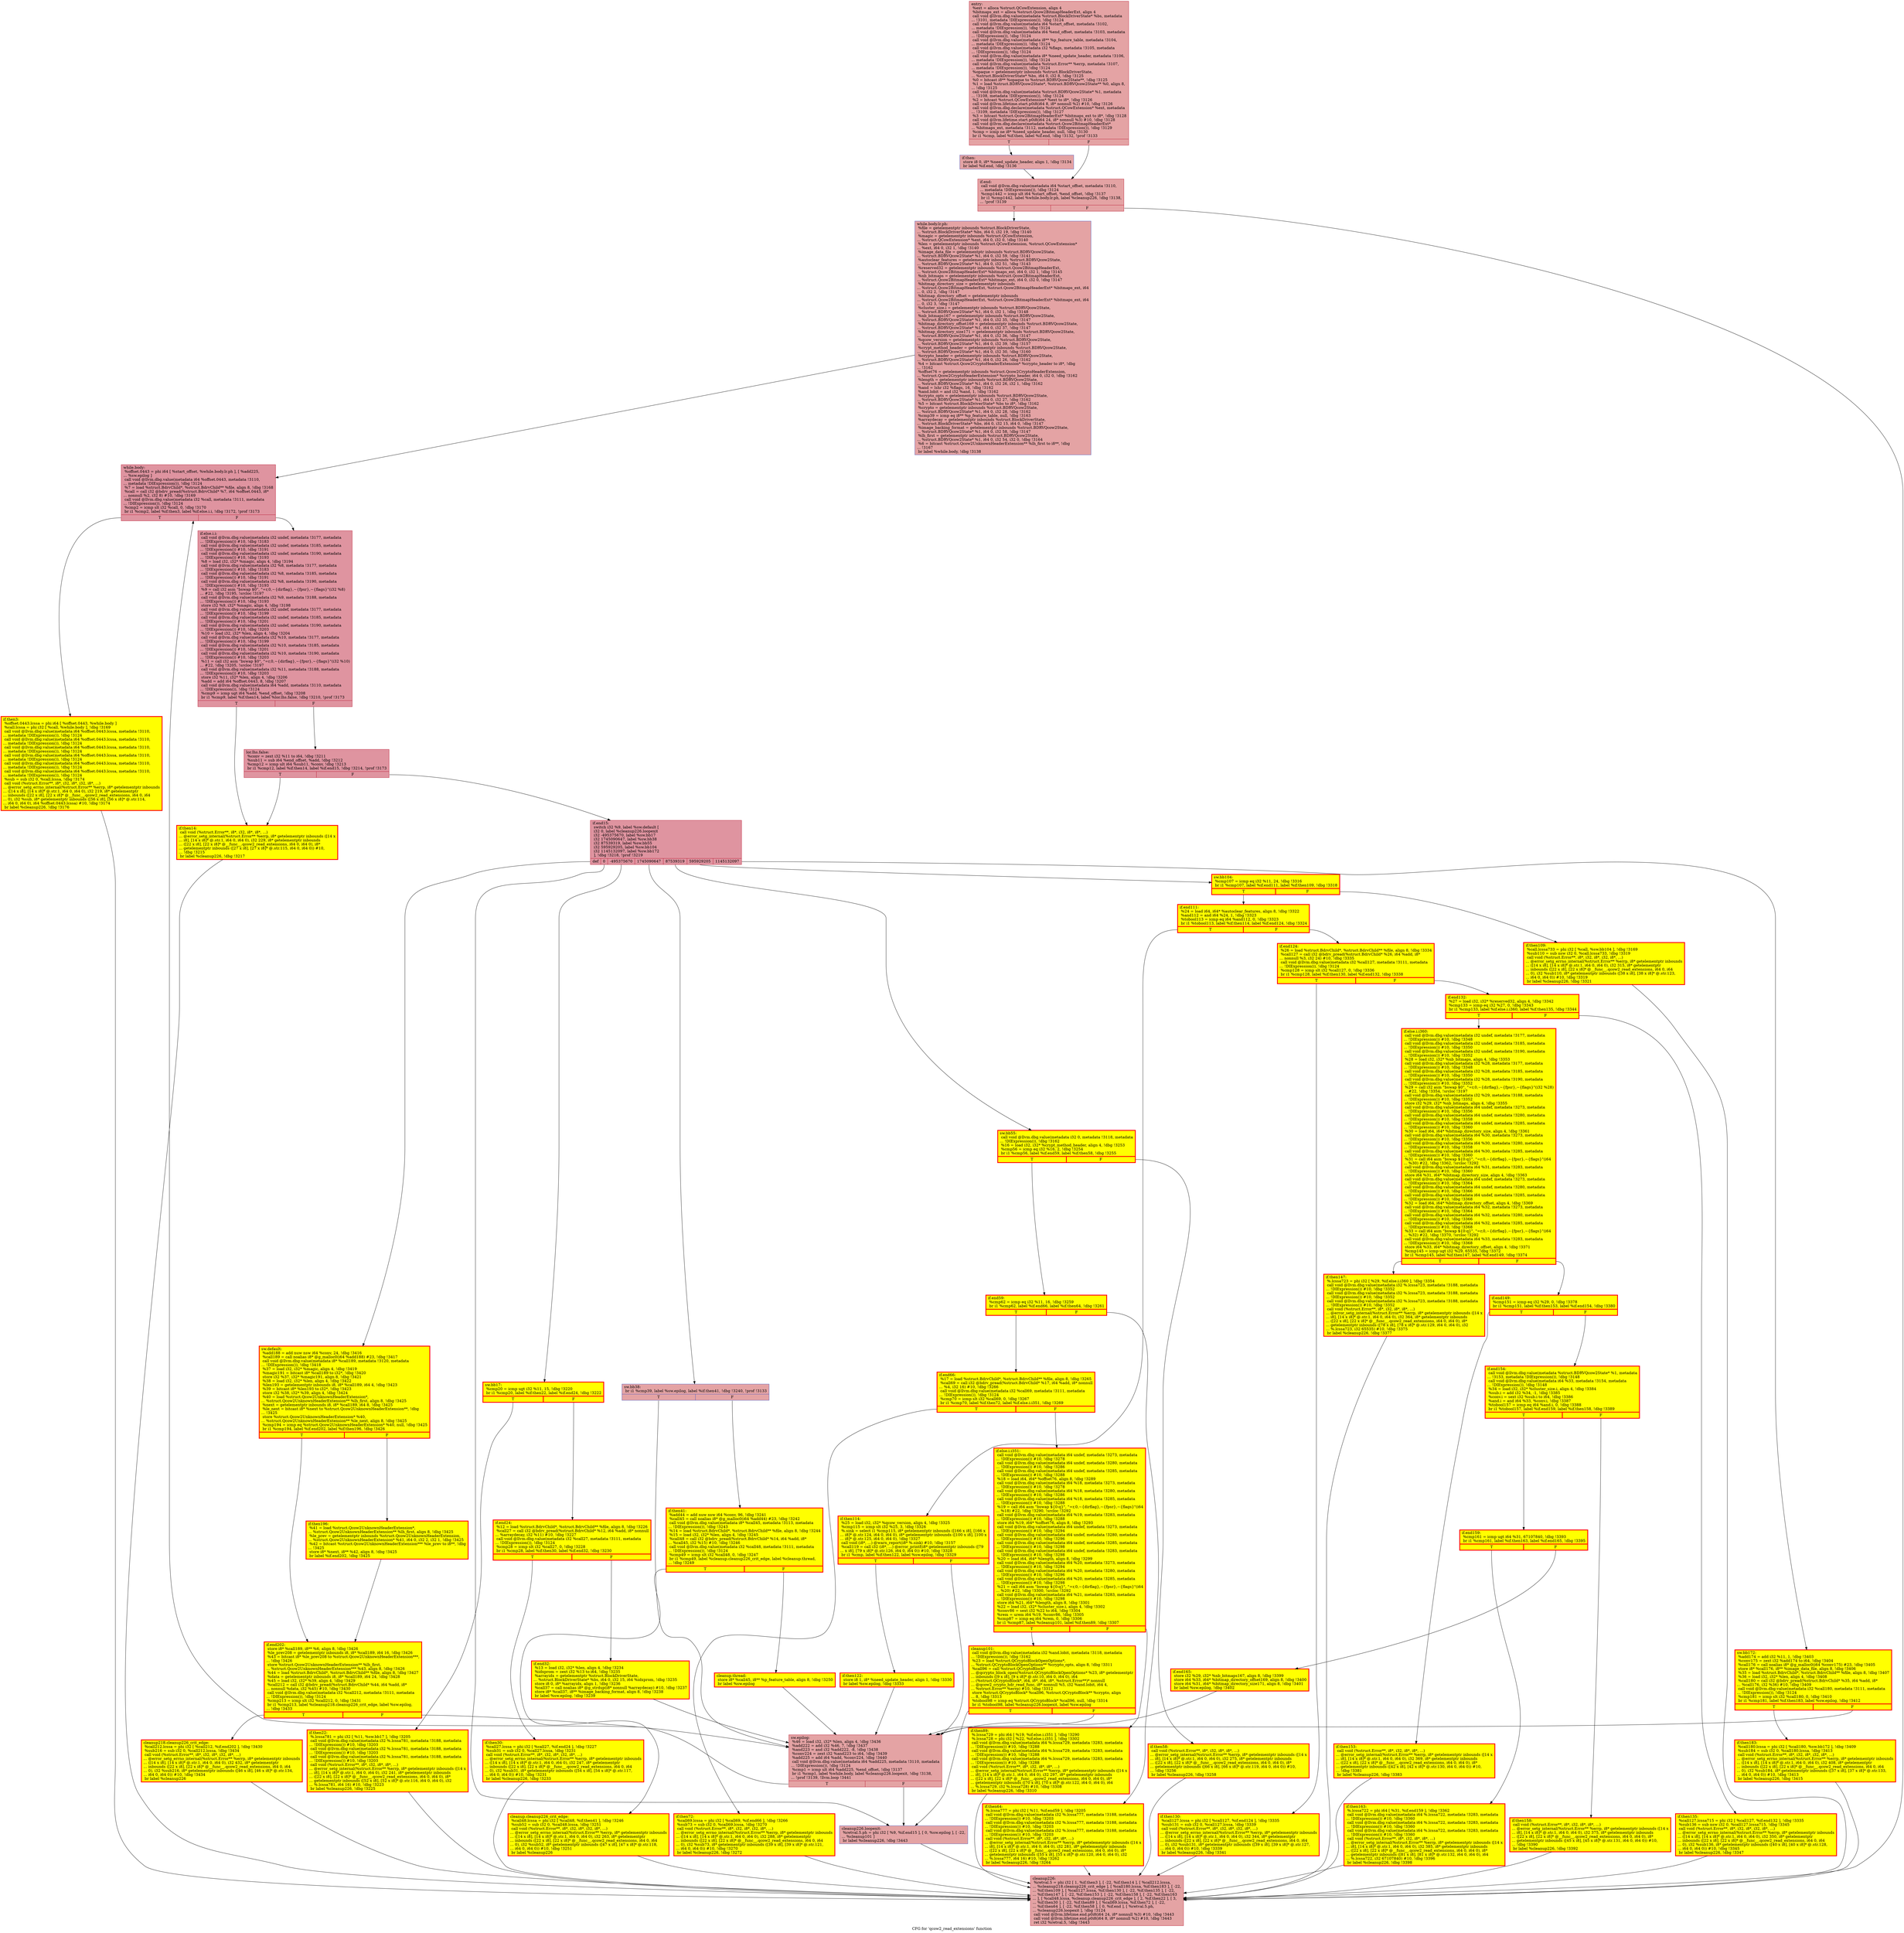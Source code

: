 digraph "CFG for 'qcow2_read_extensions' function" {
	label="CFG for 'qcow2_read_extensions' function";

	Node0x559535cade40 [shape=record,color="#b70d28ff", style=filled, fillcolor="#c32e3170",label="{entry:\l  %ext = alloca %struct.QCowExtension, align 4\l  %bitmaps_ext = alloca %struct.Qcow2BitmapHeaderExt, align 4\l  call void @llvm.dbg.value(metadata %struct.BlockDriverState* %bs, metadata\l... !3101, metadata !DIExpression()), !dbg !3124\l  call void @llvm.dbg.value(metadata i64 %start_offset, metadata !3102,\l... metadata !DIExpression()), !dbg !3124\l  call void @llvm.dbg.value(metadata i64 %end_offset, metadata !3103, metadata\l... !DIExpression()), !dbg !3124\l  call void @llvm.dbg.value(metadata i8** %p_feature_table, metadata !3104,\l... metadata !DIExpression()), !dbg !3124\l  call void @llvm.dbg.value(metadata i32 %flags, metadata !3105, metadata\l... !DIExpression()), !dbg !3124\l  call void @llvm.dbg.value(metadata i8* %need_update_header, metadata !3106,\l... metadata !DIExpression()), !dbg !3124\l  call void @llvm.dbg.value(metadata %struct.Error** %errp, metadata !3107,\l... metadata !DIExpression()), !dbg !3124\l  %opaque = getelementptr inbounds %struct.BlockDriverState,\l... %struct.BlockDriverState* %bs, i64 0, i32 8, !dbg !3125\l  %0 = bitcast i8** %opaque to %struct.BDRVQcow2State**, !dbg !3125\l  %1 = load %struct.BDRVQcow2State*, %struct.BDRVQcow2State** %0, align 8,\l... !dbg !3125\l  call void @llvm.dbg.value(metadata %struct.BDRVQcow2State* %1, metadata\l... !3108, metadata !DIExpression()), !dbg !3124\l  %2 = bitcast %struct.QCowExtension* %ext to i8*, !dbg !3126\l  call void @llvm.lifetime.start.p0i8(i64 8, i8* nonnull %2) #10, !dbg !3126\l  call void @llvm.dbg.declare(metadata %struct.QCowExtension* %ext, metadata\l... !3109, metadata !DIExpression()), !dbg !3127\l  %3 = bitcast %struct.Qcow2BitmapHeaderExt* %bitmaps_ext to i8*, !dbg !3128\l  call void @llvm.lifetime.start.p0i8(i64 24, i8* nonnull %3) #10, !dbg !3128\l  call void @llvm.dbg.declare(metadata %struct.Qcow2BitmapHeaderExt*\l... %bitmaps_ext, metadata !3112, metadata !DIExpression()), !dbg !3129\l  %cmp = icmp ne i8* %need_update_header, null, !dbg !3130\l  br i1 %cmp, label %if.then, label %if.end, !dbg !3132, !prof !3133\l|{<s0>T|<s1>F}}"];
	Node0x559535cade40:s0 -> Node0x559535d218f0;
	Node0x559535cade40:s1 -> Node0x559535d21960;
	Node0x559535d218f0 [shape=record,color="#3d50c3ff", style=filled, fillcolor="#c32e3170",label="{if.then:                                          \l  store i8 0, i8* %need_update_header, align 1, !dbg !3134\l  br label %if.end, !dbg !3136\l}"];
	Node0x559535d218f0 -> Node0x559535d21960;
	Node0x559535d21960 [shape=record,color="#b70d28ff", style=filled, fillcolor="#c32e3170",label="{if.end:                                           \l  call void @llvm.dbg.value(metadata i64 %start_offset, metadata !3110,\l... metadata !DIExpression()), !dbg !3124\l  %cmp1442 = icmp ult i64 %start_offset, %end_offset, !dbg !3137\l  br i1 %cmp1442, label %while.body.lr.ph, label %cleanup226, !dbg !3138,\l... !prof !3139\l|{<s0>T|<s1>F}}"];
	Node0x559535d21960:s0 -> Node0x5595359f4f70;
	Node0x559535d21960:s1 -> Node0x559535d23990;
	Node0x5595359f4f70 [shape=record,color="#3d50c3ff", style=filled, fillcolor="#c32e3170",label="{while.body.lr.ph:                                 \l  %file = getelementptr inbounds %struct.BlockDriverState,\l... %struct.BlockDriverState* %bs, i64 0, i32 19, !dbg !3140\l  %magic = getelementptr inbounds %struct.QCowExtension,\l... %struct.QCowExtension* %ext, i64 0, i32 0, !dbg !3140\l  %len = getelementptr inbounds %struct.QCowExtension, %struct.QCowExtension*\l... %ext, i64 0, i32 1, !dbg !3140\l  %image_data_file = getelementptr inbounds %struct.BDRVQcow2State,\l... %struct.BDRVQcow2State* %1, i64 0, i32 59, !dbg !3141\l  %autoclear_features = getelementptr inbounds %struct.BDRVQcow2State,\l... %struct.BDRVQcow2State* %1, i64 0, i32 51, !dbg !3143\l  %reserved32 = getelementptr inbounds %struct.Qcow2BitmapHeaderExt,\l... %struct.Qcow2BitmapHeaderExt* %bitmaps_ext, i64 0, i32 1, !dbg !3145\l  %nb_bitmaps = getelementptr inbounds %struct.Qcow2BitmapHeaderExt,\l... %struct.Qcow2BitmapHeaderExt* %bitmaps_ext, i64 0, i32 0, !dbg !3147\l  %bitmap_directory_size = getelementptr inbounds\l... %struct.Qcow2BitmapHeaderExt, %struct.Qcow2BitmapHeaderExt* %bitmaps_ext, i64\l... 0, i32 2, !dbg !3147\l  %bitmap_directory_offset = getelementptr inbounds\l... %struct.Qcow2BitmapHeaderExt, %struct.Qcow2BitmapHeaderExt* %bitmaps_ext, i64\l... 0, i32 3, !dbg !3147\l  %cluster_size.i = getelementptr inbounds %struct.BDRVQcow2State,\l... %struct.BDRVQcow2State* %1, i64 0, i32 1, !dbg !3148\l  %nb_bitmaps167 = getelementptr inbounds %struct.BDRVQcow2State,\l... %struct.BDRVQcow2State* %1, i64 0, i32 35, !dbg !3147\l  %bitmap_directory_offset169 = getelementptr inbounds %struct.BDRVQcow2State,\l... %struct.BDRVQcow2State* %1, i64 0, i32 37, !dbg !3147\l  %bitmap_directory_size171 = getelementptr inbounds %struct.BDRVQcow2State,\l... %struct.BDRVQcow2State* %1, i64 0, i32 36, !dbg !3147\l  %qcow_version = getelementptr inbounds %struct.BDRVQcow2State,\l... %struct.BDRVQcow2State* %1, i64 0, i32 39, !dbg !3157\l  %crypt_method_header = getelementptr inbounds %struct.BDRVQcow2State,\l... %struct.BDRVQcow2State* %1, i64 0, i32 30, !dbg !3160\l  %crypto_header = getelementptr inbounds %struct.BDRVQcow2State,\l... %struct.BDRVQcow2State* %1, i64 0, i32 26, !dbg !3162\l  %4 = bitcast %struct.Qcow2CryptoHeaderExtension* %crypto_header to i8*, !dbg\l... !3162\l  %offset76 = getelementptr inbounds %struct.Qcow2CryptoHeaderExtension,\l... %struct.Qcow2CryptoHeaderExtension* %crypto_header, i64 0, i32 0, !dbg !3162\l  %length = getelementptr inbounds %struct.BDRVQcow2State,\l... %struct.BDRVQcow2State* %1, i64 0, i32 26, i32 1, !dbg !3162\l  %and = lshr i32 %flags, 16, !dbg !3162\l  %and.lobit = and i32 %and, 1, !dbg !3162\l  %crypto_opts = getelementptr inbounds %struct.BDRVQcow2State,\l... %struct.BDRVQcow2State* %1, i64 0, i32 27, !dbg !3162\l  %5 = bitcast %struct.BlockDriverState* %bs to i8*, !dbg !3162\l  %crypto = getelementptr inbounds %struct.BDRVQcow2State,\l... %struct.BDRVQcow2State* %1, i64 0, i32 28, !dbg !3162\l  %cmp39 = icmp eq i8** %p_feature_table, null, !dbg !3163\l  %arraydecay = getelementptr inbounds %struct.BlockDriverState,\l... %struct.BlockDriverState* %bs, i64 0, i32 15, i64 0, !dbg !3147\l  %image_backing_format = getelementptr inbounds %struct.BDRVQcow2State,\l... %struct.BDRVQcow2State* %1, i64 0, i32 58, !dbg !3147\l  %lh_first = getelementptr inbounds %struct.BDRVQcow2State,\l... %struct.BDRVQcow2State* %1, i64 0, i32 54, i32 0, !dbg !3164\l  %6 = bitcast %struct.Qcow2UnknownHeaderExtension** %lh_first to i8**, !dbg\l... !3167\l  br label %while.body, !dbg !3138\l}"];
	Node0x5595359f4f70 -> Node0x559535d226f0;
	Node0x559535d226f0 [shape=record,color="#b70d28ff", style=filled, fillcolor="#b70d2870",label="{while.body:                                       \l  %offset.0443 = phi i64 [ %start_offset, %while.body.lr.ph ], [ %add225,\l... %sw.epilog ]\l  call void @llvm.dbg.value(metadata i64 %offset.0443, metadata !3110,\l... metadata !DIExpression()), !dbg !3124\l  %7 = load %struct.BdrvChild*, %struct.BdrvChild** %file, align 8, !dbg !3168\l  %call = call i32 @bdrv_pread(%struct.BdrvChild* %7, i64 %offset.0443, i8*\l... nonnull %2, i32 8) #10, !dbg !3169\l  call void @llvm.dbg.value(metadata i32 %call, metadata !3111, metadata\l... !DIExpression()), !dbg !3124\l  %cmp2 = icmp slt i32 %call, 0, !dbg !3170\l  br i1 %cmp2, label %if.then3, label %if.else.i.i, !dbg !3172, !prof !3173\l|{<s0>T|<s1>F}}"];
	Node0x559535d226f0:s0 -> Node0x559535d22ea0;
	Node0x559535d226f0:s1 -> Node0x559535f274a0;
	Node0x559535d22ea0 [shape=record,penwidth=3.0, style="filled", color="red", fillcolor="yellow",label="{if.then3:                                         \l  %offset.0443.lcssa = phi i64 [ %offset.0443, %while.body ]\l  %call.lcssa = phi i32 [ %call, %while.body ], !dbg !3169\l  call void @llvm.dbg.value(metadata i64 %offset.0443.lcssa, metadata !3110,\l... metadata !DIExpression()), !dbg !3124\l  call void @llvm.dbg.value(metadata i64 %offset.0443.lcssa, metadata !3110,\l... metadata !DIExpression()), !dbg !3124\l  call void @llvm.dbg.value(metadata i64 %offset.0443.lcssa, metadata !3110,\l... metadata !DIExpression()), !dbg !3124\l  call void @llvm.dbg.value(metadata i64 %offset.0443.lcssa, metadata !3110,\l... metadata !DIExpression()), !dbg !3124\l  call void @llvm.dbg.value(metadata i64 %offset.0443.lcssa, metadata !3110,\l... metadata !DIExpression()), !dbg !3124\l  call void @llvm.dbg.value(metadata i64 %offset.0443.lcssa, metadata !3110,\l... metadata !DIExpression()), !dbg !3124\l  %sub = sub i32 0, %call.lcssa, !dbg !3174\l  call void (%struct.Error**, i8*, i32, i8*, i32, i8*, ...)\l... @error_setg_errno_internal(%struct.Error** %errp, i8* getelementptr inbounds\l... ([14 x i8], [14 x i8]* @.str.1, i64 0, i64 0), i32 219, i8* getelementptr\l... inbounds ([22 x i8], [22 x i8]* @__func__.qcow2_read_extensions, i64 0, i64\l... 0), i32 %sub, i8* getelementptr inbounds ([56 x i8], [56 x i8]* @.str.114,\l... i64 0, i64 0), i64 %offset.0443.lcssa) #10, !dbg !3174\l  br label %cleanup226, !dbg !3176\l}"];
	Node0x559535d22ea0 -> Node0x559535d23990;
	Node0x559535f274a0 [shape=record,color="#b70d28ff", style=filled, fillcolor="#b70d2870",label="{if.else.i.i:                                      \l  call void @llvm.dbg.value(metadata i32 undef, metadata !3177, metadata\l... !DIExpression()) #10, !dbg !3183\l  call void @llvm.dbg.value(metadata i32 undef, metadata !3185, metadata\l... !DIExpression()) #10, !dbg !3191\l  call void @llvm.dbg.value(metadata i32 undef, metadata !3190, metadata\l... !DIExpression()) #10, !dbg !3193\l  %8 = load i32, i32* %magic, align 4, !dbg !3194\l  call void @llvm.dbg.value(metadata i32 %8, metadata !3177, metadata\l... !DIExpression()) #10, !dbg !3183\l  call void @llvm.dbg.value(metadata i32 %8, metadata !3185, metadata\l... !DIExpression()) #10, !dbg !3191\l  call void @llvm.dbg.value(metadata i32 %8, metadata !3190, metadata\l... !DIExpression()) #10, !dbg !3193\l  %9 = call i32 asm \"bswap $0\", \"=r,0,~\{dirflag\},~\{fpsr\},~\{flags\}\"(i32 %8)\l... #22, !dbg !3195, !srcloc !3197\l  call void @llvm.dbg.value(metadata i32 %9, metadata !3188, metadata\l... !DIExpression()) #10, !dbg !3193\l  store i32 %9, i32* %magic, align 4, !dbg !3198\l  call void @llvm.dbg.value(metadata i32 undef, metadata !3177, metadata\l... !DIExpression()) #10, !dbg !3199\l  call void @llvm.dbg.value(metadata i32 undef, metadata !3185, metadata\l... !DIExpression()) #10, !dbg !3201\l  call void @llvm.dbg.value(metadata i32 undef, metadata !3190, metadata\l... !DIExpression()) #10, !dbg !3203\l  %10 = load i32, i32* %len, align 4, !dbg !3204\l  call void @llvm.dbg.value(metadata i32 %10, metadata !3177, metadata\l... !DIExpression()) #10, !dbg !3199\l  call void @llvm.dbg.value(metadata i32 %10, metadata !3185, metadata\l... !DIExpression()) #10, !dbg !3201\l  call void @llvm.dbg.value(metadata i32 %10, metadata !3190, metadata\l... !DIExpression()) #10, !dbg !3203\l  %11 = call i32 asm \"bswap $0\", \"=r,0,~\{dirflag\},~\{fpsr\},~\{flags\}\"(i32 %10)\l... #22, !dbg !3205, !srcloc !3197\l  call void @llvm.dbg.value(metadata i32 %11, metadata !3188, metadata\l... !DIExpression()) #10, !dbg !3203\l  store i32 %11, i32* %len, align 4, !dbg !3206\l  %add = add i64 %offset.0443, 8, !dbg !3207\l  call void @llvm.dbg.value(metadata i64 %add, metadata !3110, metadata\l... !DIExpression()), !dbg !3124\l  %cmp9 = icmp ugt i64 %add, %end_offset, !dbg !3208\l  br i1 %cmp9, label %if.then14, label %lor.lhs.false, !dbg !3210, !prof !3173\l|{<s0>T|<s1>F}}"];
	Node0x559535f274a0:s0 -> Node0x559535d24da0;
	Node0x559535f274a0:s1 -> Node0x559535d24e80;
	Node0x559535d24e80 [shape=record,color="#b70d28ff", style=filled, fillcolor="#b70d2870",label="{lor.lhs.false:                                    \l  %conv = zext i32 %11 to i64, !dbg !3211\l  %sub11 = sub i64 %end_offset, %add, !dbg !3212\l  %cmp12 = icmp ult i64 %sub11, %conv, !dbg !3213\l  br i1 %cmp12, label %if.then14, label %if.end15, !dbg !3214, !prof !3173\l|{<s0>T|<s1>F}}"];
	Node0x559535d24e80:s0 -> Node0x559535d24da0;
	Node0x559535d24e80:s1 -> Node0x559535d24e10;
	Node0x559535d24da0 [shape=record,penwidth=3.0, style="filled", color="red", fillcolor="yellow",label="{if.then14:                                        \l  call void (%struct.Error**, i8*, i32, i8*, i8*, ...)\l... @error_setg_internal(%struct.Error** %errp, i8* getelementptr inbounds ([14 x\l... i8], [14 x i8]* @.str.1, i64 0, i64 0), i32 229, i8* getelementptr inbounds\l... ([22 x i8], [22 x i8]* @__func__.qcow2_read_extensions, i64 0, i64 0), i8*\l... getelementptr inbounds ([27 x i8], [27 x i8]* @.str.115, i64 0, i64 0)) #10,\l... !dbg !3215\l  br label %cleanup226, !dbg !3217\l}"];
	Node0x559535d24da0 -> Node0x559535d23990;
	Node0x559535d24e10 [shape=record,color="#b70d28ff", style=filled, fillcolor="#b70d2870",label="{if.end15:                                         \l  switch i32 %9, label %sw.default [\l    i32 0, label %cleanup226.loopexit\l    i32 -495375670, label %sw.bb17\l    i32 1745090647, label %sw.bb38\l    i32 87539319, label %sw.bb55\l    i32 595929205, label %sw.bb104\l    i32 1145132097, label %sw.bb172\l  ], !dbg !3218, !prof !3219\l|{<s0>def|<s1>0|<s2>-495375670|<s3>1745090647|<s4>87539319|<s5>595929205|<s6>1145132097}}"];
	Node0x559535d24e10:s0 -> Node0x559535d26480;
	Node0x559535d24e10:s1 -> Node0x559535decc40;
	Node0x559535d24e10:s2 -> Node0x559535d26ad0;
	Node0x559535d24e10:s3 -> Node0x559535d28be0;
	Node0x559535d24e10:s4 -> Node0x559535d2ca00;
	Node0x559535d24e10:s5 -> Node0x559535d35030;
	Node0x559535d24e10:s6 -> Node0x559535d3f1d0;
	Node0x559535d26ad0 [shape=record,penwidth=3.0, style="filled", color="red", fillcolor="yellow",label="{sw.bb17:                                          \l  %cmp20 = icmp ugt i32 %11, 15, !dbg !3220\l  br i1 %cmp20, label %if.then22, label %if.end24, !dbg !3222\l|{<s0>T|<s1>F}}"];
	Node0x559535d26ad0:s0 -> Node0x559535d26bc0;
	Node0x559535d26ad0:s1 -> Node0x559535d26c30;
	Node0x559535d26bc0 [shape=record,penwidth=3.0, style="filled", color="red", fillcolor="yellow",label="{if.then22:                                        \l  %.lcssa781 = phi i32 [ %11, %sw.bb17 ], !dbg !3205\l  call void @llvm.dbg.value(metadata i32 %.lcssa781, metadata !3188, metadata\l... !DIExpression()) #10, !dbg !3203\l  call void @llvm.dbg.value(metadata i32 %.lcssa781, metadata !3188, metadata\l... !DIExpression()) #10, !dbg !3203\l  call void @llvm.dbg.value(metadata i32 %.lcssa781, metadata !3188, metadata\l... !DIExpression()) #10, !dbg !3203\l  call void (%struct.Error**, i8*, i32, i8*, i8*, ...)\l... @error_setg_internal(%struct.Error** %errp, i8* getelementptr inbounds ([14 x\l... i8], [14 x i8]* @.str.1, i64 0, i64 0), i32 241, i8* getelementptr inbounds\l... ([22 x i8], [22 x i8]* @__func__.qcow2_read_extensions, i64 0, i64 0), i8*\l... getelementptr inbounds ([52 x i8], [52 x i8]* @.str.116, i64 0, i64 0), i32\l... %.lcssa781, i64 16) #10, !dbg !3223\l  br label %cleanup226, !dbg !3225\l}"];
	Node0x559535d26bc0 -> Node0x559535d23990;
	Node0x559535d26c30 [shape=record,penwidth=3.0, style="filled", color="red", fillcolor="yellow",label="{if.end24:                                         \l  %12 = load %struct.BdrvChild*, %struct.BdrvChild** %file, align 8, !dbg !3226\l  %call27 = call i32 @bdrv_pread(%struct.BdrvChild* %12, i64 %add, i8* nonnull\l... %arraydecay, i32 %11) #10, !dbg !3227\l  call void @llvm.dbg.value(metadata i32 %call27, metadata !3111, metadata\l... !DIExpression()), !dbg !3124\l  %cmp28 = icmp slt i32 %call27, 0, !dbg !3228\l  br i1 %cmp28, label %if.then30, label %if.end32, !dbg !3230\l|{<s0>T|<s1>F}}"];
	Node0x559535d26c30:s0 -> Node0x559535d27650;
	Node0x559535d26c30:s1 -> Node0x559535d284c0;
	Node0x559535d27650 [shape=record,penwidth=3.0, style="filled", color="red", fillcolor="yellow",label="{if.then30:                                        \l  %call27.lcssa = phi i32 [ %call27, %if.end24 ], !dbg !3227\l  %sub31 = sub i32 0, %call27.lcssa, !dbg !3231\l  call void (%struct.Error**, i8*, i32, i8*, i32, i8*, ...)\l... @error_setg_errno_internal(%struct.Error** %errp, i8* getelementptr inbounds\l... ([14 x i8], [14 x i8]* @.str.1, i64 0, i64 0), i32 247, i8* getelementptr\l... inbounds ([22 x i8], [22 x i8]* @__func__.qcow2_read_extensions, i64 0, i64\l... 0), i32 %sub31, i8* getelementptr inbounds ([54 x i8], [54 x i8]* @.str.117,\l... i64 0, i64 0)) #10, !dbg !3231\l  br label %cleanup226, !dbg !3233\l}"];
	Node0x559535d27650 -> Node0x559535d23990;
	Node0x559535d284c0 [shape=record,penwidth=3.0, style="filled", color="red", fillcolor="yellow",label="{if.end32:                                         \l  %13 = load i32, i32* %len, align 4, !dbg !3234\l  %idxprom = zext i32 %13 to i64, !dbg !3235\l  %arrayidx = getelementptr %struct.BlockDriverState,\l... %struct.BlockDriverState* %bs, i64 0, i32 15, i64 %idxprom, !dbg !3235\l  store i8 0, i8* %arrayidx, align 1, !dbg !3236\l  %call37 = call noalias i8* @g_strdup(i8* nonnull %arraydecay) #10, !dbg !3237\l  store i8* %call37, i8** %image_backing_format, align 8, !dbg !3238\l  br label %sw.epilog, !dbg !3239\l}"];
	Node0x559535d284c0 -> Node0x559535d25e70;
	Node0x559535d28be0 [shape=record,color="#3d50c3ff", style=filled, fillcolor="#c32e3170",label="{sw.bb38:                                          \l  br i1 %cmp39, label %sw.epilog, label %if.then41, !dbg !3240, !prof !3133\l|{<s0>T|<s1>F}}"];
	Node0x559535d28be0:s0 -> Node0x559535d25e70;
	Node0x559535d28be0:s1 -> Node0x559535d29d40;
	Node0x559535d29d40 [shape=record,penwidth=3.0, style="filled", color="red", fillcolor="yellow",label="{if.then41:                                        \l  %add44 = add nuw nsw i64 %conv, 96, !dbg !3241\l  %call45 = call noalias i8* @g_malloc0(i64 %add44) #23, !dbg !3242\l  call void @llvm.dbg.value(metadata i8* %call45, metadata !3113, metadata\l... !DIExpression()), !dbg !3243\l  %14 = load %struct.BdrvChild*, %struct.BdrvChild** %file, align 8, !dbg !3244\l  %15 = load i32, i32* %len, align 4, !dbg !3245\l  %call48 = call i32 @bdrv_pread(%struct.BdrvChild* %14, i64 %add, i8*\l... %call45, i32 %15) #10, !dbg !3246\l  call void @llvm.dbg.value(metadata i32 %call48, metadata !3111, metadata\l... !DIExpression()), !dbg !3124\l  %cmp49 = icmp slt i32 %call48, 0, !dbg !3247\l  br i1 %cmp49, label %cleanup.cleanup226_crit_edge, label %cleanup.thread,\l... !dbg !3249\l|{<s0>T|<s1>F}}"];
	Node0x559535d29d40:s0 -> Node0x559535fb64b0;
	Node0x559535d29d40:s1 -> Node0x559535dd2900;
	Node0x559535dd2900 [shape=record,penwidth=3.0, style="filled", color="red", fillcolor="yellow",label="{cleanup.thread:                                   \l  store i8* %call45, i8** %p_feature_table, align 8, !dbg !3250\l  br label %sw.epilog\l}"];
	Node0x559535dd2900 -> Node0x559535d25e70;
	Node0x559535fb64b0 [shape=record,penwidth=3.0, style="filled", color="red", fillcolor="yellow",label="{cleanup.cleanup226_crit_edge:                     \l  %call48.lcssa = phi i32 [ %call48, %if.then41 ], !dbg !3246\l  %sub52 = sub i32 0, %call48.lcssa, !dbg !3251\l  call void (%struct.Error**, i8*, i32, i8*, i32, i8*, ...)\l... @error_setg_errno_internal(%struct.Error** %errp, i8* getelementptr inbounds\l... ([14 x i8], [14 x i8]* @.str.1, i64 0, i64 0), i32 263, i8* getelementptr\l... inbounds ([22 x i8], [22 x i8]* @__func__.qcow2_read_extensions, i64 0, i64\l... 0), i32 %sub52, i8* getelementptr inbounds ([47 x i8], [47 x i8]* @.str.118,\l... i64 0, i64 0)) #10, !dbg !3251\l  br label %cleanup226\l}"];
	Node0x559535fb64b0 -> Node0x559535d23990;
	Node0x559535d2ca00 [shape=record,penwidth=3.0, style="filled", color="red", fillcolor="yellow",label="{sw.bb55:                                          \l  call void @llvm.dbg.value(metadata i32 0, metadata !3118, metadata\l... !DIExpression()), !dbg !3162\l  %16 = load i32, i32* %crypt_method_header, align 4, !dbg !3253\l  %cmp56 = icmp eq i32 %16, 2, !dbg !3254\l  br i1 %cmp56, label %if.end59, label %if.then58, !dbg !3255\l|{<s0>T|<s1>F}}"];
	Node0x559535d2ca00:s0 -> Node0x559535d25d10;
	Node0x559535d2ca00:s1 -> Node0x559535d25ca0;
	Node0x559535d25ca0 [shape=record,penwidth=3.0, style="filled", color="red", fillcolor="yellow",label="{if.then58:                                        \l  call void (%struct.Error**, i8*, i32, i8*, i8*, ...)\l... @error_setg_internal(%struct.Error** %errp, i8* getelementptr inbounds ([14 x\l... i8], [14 x i8]* @.str.1, i64 0, i64 0), i32 275, i8* getelementptr inbounds\l... ([22 x i8], [22 x i8]* @__func__.qcow2_read_extensions, i64 0, i64 0), i8*\l... getelementptr inbounds ([66 x i8], [66 x i8]* @.str.119, i64 0, i64 0)) #10,\l... !dbg !3256\l  br label %cleanup226, !dbg !3258\l}"];
	Node0x559535d25ca0 -> Node0x559535d23990;
	Node0x559535d25d10 [shape=record,penwidth=3.0, style="filled", color="red", fillcolor="yellow",label="{if.end59:                                         \l  %cmp62 = icmp eq i32 %11, 16, !dbg !3259\l  br i1 %cmp62, label %if.end66, label %if.then64, !dbg !3261\l|{<s0>T|<s1>F}}"];
	Node0x559535d25d10:s0 -> Node0x559535d2e3c0;
	Node0x559535d25d10:s1 -> Node0x559535d2e370;
	Node0x559535d2e370 [shape=record,penwidth=3.0, style="filled", color="red", fillcolor="yellow",label="{if.then64:                                        \l  %.lcssa777 = phi i32 [ %11, %if.end59 ], !dbg !3205\l  call void @llvm.dbg.value(metadata i32 %.lcssa777, metadata !3188, metadata\l... !DIExpression()) #10, !dbg !3203\l  call void @llvm.dbg.value(metadata i32 %.lcssa777, metadata !3188, metadata\l... !DIExpression()) #10, !dbg !3203\l  call void @llvm.dbg.value(metadata i32 %.lcssa777, metadata !3188, metadata\l... !DIExpression()) #10, !dbg !3203\l  call void (%struct.Error**, i8*, i32, i8*, i8*, ...)\l... @error_setg_internal(%struct.Error** %errp, i8* getelementptr inbounds ([14 x\l... i8], [14 x i8]* @.str.1, i64 0, i64 0), i32 281, i8* getelementptr inbounds\l... ([22 x i8], [22 x i8]* @__func__.qcow2_read_extensions, i64 0, i64 0), i8*\l... getelementptr inbounds ([55 x i8], [55 x i8]* @.str.120, i64 0, i64 0), i32\l... %.lcssa777, i64 16) #10, !dbg !3262\l  br label %cleanup226, !dbg !3264\l}"];
	Node0x559535d2e370 -> Node0x559535d23990;
	Node0x559535d2e3c0 [shape=record,penwidth=3.0, style="filled", color="red", fillcolor="yellow",label="{if.end66:                                         \l  %17 = load %struct.BdrvChild*, %struct.BdrvChild** %file, align 8, !dbg !3265\l  %call69 = call i32 @bdrv_pread(%struct.BdrvChild* %17, i64 %add, i8* nonnull\l... %4, i32 16) #10, !dbg !3266\l  call void @llvm.dbg.value(metadata i32 %call69, metadata !3111, metadata\l... !DIExpression()), !dbg !3124\l  %cmp70 = icmp slt i32 %call69, 0, !dbg !3267\l  br i1 %cmp70, label %if.then72, label %if.else.i.i351, !dbg !3269\l|{<s0>T|<s1>F}}"];
	Node0x559535d2e3c0:s0 -> Node0x559535d2ec90;
	Node0x559535d2e3c0:s1 -> Node0x559535c63c40;
	Node0x559535d2ec90 [shape=record,penwidth=3.0, style="filled", color="red", fillcolor="yellow",label="{if.then72:                                        \l  %call69.lcssa = phi i32 [ %call69, %if.end66 ], !dbg !3266\l  %sub73 = sub i32 0, %call69.lcssa, !dbg !3270\l  call void (%struct.Error**, i8*, i32, i8*, i32, i8*, ...)\l... @error_setg_errno_internal(%struct.Error** %errp, i8* getelementptr inbounds\l... ([14 x i8], [14 x i8]* @.str.1, i64 0, i64 0), i32 288, i8* getelementptr\l... inbounds ([22 x i8], [22 x i8]* @__func__.qcow2_read_extensions, i64 0, i64\l... 0), i32 %sub73, i8* getelementptr inbounds ([39 x i8], [39 x i8]* @.str.121,\l... i64 0, i64 0)) #10, !dbg !3270\l  br label %cleanup226, !dbg !3272\l}"];
	Node0x559535d2ec90 -> Node0x559535d23990;
	Node0x559535c63c40 [shape=record,penwidth=3.0, style="filled", color="red", fillcolor="yellow",label="{if.else.i.i351:                                   \l  call void @llvm.dbg.value(metadata i64 undef, metadata !3273, metadata\l... !DIExpression()) #10, !dbg !3278\l  call void @llvm.dbg.value(metadata i64 undef, metadata !3280, metadata\l... !DIExpression()) #10, !dbg !3286\l  call void @llvm.dbg.value(metadata i64 undef, metadata !3285, metadata\l... !DIExpression()) #10, !dbg !3288\l  %18 = load i64, i64* %offset76, align 8, !dbg !3289\l  call void @llvm.dbg.value(metadata i64 %18, metadata !3273, metadata\l... !DIExpression()) #10, !dbg !3278\l  call void @llvm.dbg.value(metadata i64 %18, metadata !3280, metadata\l... !DIExpression()) #10, !dbg !3286\l  call void @llvm.dbg.value(metadata i64 %18, metadata !3285, metadata\l... !DIExpression()) #10, !dbg !3288\l  %19 = call i64 asm \"bswap $\{0:q\}\", \"=r,0,~\{dirflag\},~\{fpsr\},~\{flags\}\"(i64\l... %18) #22, !dbg !3290, !srcloc !3292\l  call void @llvm.dbg.value(metadata i64 %19, metadata !3283, metadata\l... !DIExpression()) #10, !dbg !3288\l  store i64 %19, i64* %offset76, align 8, !dbg !3293\l  call void @llvm.dbg.value(metadata i64 undef, metadata !3273, metadata\l... !DIExpression()) #10, !dbg !3294\l  call void @llvm.dbg.value(metadata i64 undef, metadata !3280, metadata\l... !DIExpression()) #10, !dbg !3296\l  call void @llvm.dbg.value(metadata i64 undef, metadata !3285, metadata\l... !DIExpression()) #10, !dbg !3298\l  call void @llvm.dbg.value(metadata i64 undef, metadata !3283, metadata\l... !DIExpression()) #10, !dbg !3298\l  %20 = load i64, i64* %length, align 8, !dbg !3299\l  call void @llvm.dbg.value(metadata i64 %20, metadata !3273, metadata\l... !DIExpression()) #10, !dbg !3294\l  call void @llvm.dbg.value(metadata i64 %20, metadata !3280, metadata\l... !DIExpression()) #10, !dbg !3296\l  call void @llvm.dbg.value(metadata i64 %20, metadata !3285, metadata\l... !DIExpression()) #10, !dbg !3298\l  %21 = call i64 asm \"bswap $\{0:q\}\", \"=r,0,~\{dirflag\},~\{fpsr\},~\{flags\}\"(i64\l... %20) #22, !dbg !3300, !srcloc !3292\l  call void @llvm.dbg.value(metadata i64 %21, metadata !3283, metadata\l... !DIExpression()) #10, !dbg !3298\l  store i64 %21, i64* %length, align 8, !dbg !3301\l  %22 = load i32, i32* %cluster_size.i, align 4, !dbg !3302\l  %conv86 = sext i32 %22 to i64, !dbg !3304\l  %rem = urem i64 %19, %conv86, !dbg !3305\l  %cmp87 = icmp eq i64 %rem, 0, !dbg !3306\l  br i1 %cmp87, label %cleanup101, label %if.then89, !dbg !3307\l|{<s0>T|<s1>F}}"];
	Node0x559535c63c40:s0 -> Node0x559535d2dde0;
	Node0x559535c63c40:s1 -> Node0x559535d301f0;
	Node0x559535d301f0 [shape=record,penwidth=3.0, style="filled", color="red", fillcolor="yellow",label="{if.then89:                                        \l  %.lcssa729 = phi i64 [ %19, %if.else.i.i351 ], !dbg !3290\l  %.lcssa728 = phi i32 [ %22, %if.else.i.i351 ], !dbg !3302\l  call void @llvm.dbg.value(metadata i64 %.lcssa729, metadata !3283, metadata\l... !DIExpression()) #10, !dbg !3288\l  call void @llvm.dbg.value(metadata i64 %.lcssa729, metadata !3283, metadata\l... !DIExpression()) #10, !dbg !3288\l  call void @llvm.dbg.value(metadata i64 %.lcssa729, metadata !3283, metadata\l... !DIExpression()) #10, !dbg !3288\l  call void (%struct.Error**, i8*, i32, i8*, i8*, ...)\l... @error_setg_internal(%struct.Error** %errp, i8* getelementptr inbounds ([14 x\l... i8], [14 x i8]* @.str.1, i64 0, i64 0), i32 297, i8* getelementptr inbounds\l... ([22 x i8], [22 x i8]* @__func__.qcow2_read_extensions, i64 0, i64 0), i8*\l... getelementptr inbounds ([70 x i8], [70 x i8]* @.str.122, i64 0, i64 0), i64\l... %.lcssa729, i32 %.lcssa728) #10, !dbg !3308\l  br label %cleanup226, !dbg !3310\l}"];
	Node0x559535d301f0 -> Node0x559535d23990;
	Node0x559535d2dde0 [shape=record,penwidth=3.0, style="filled", color="red", fillcolor="yellow",label="{cleanup101:                                       \l  call void @llvm.dbg.value(metadata i32 %and.lobit, metadata !3118, metadata\l... !DIExpression()), !dbg !3162\l  %23 = load %struct.QCryptoBlockOpenOptions*,\l... %struct.QCryptoBlockOpenOptions** %crypto_opts, align 8, !dbg !3311\l  %call96 = call %struct.QCryptoBlock*\l... @qcrypto_block_open(%struct.QCryptoBlockOpenOptions* %23, i8* getelementptr\l... inbounds ([9 x i8], [9 x i8]* @.str.10, i64 0, i64 0), i64\l... (%struct.QCryptoBlock*, i64, i8*, i64, i8*, %struct.Error**)* nonnull\l... @qcow2_crypto_hdr_read_func, i8* nonnull %5, i32 %and.lobit, i64 4,\l... %struct.Error** %errp) #10, !dbg !3312\l  store %struct.QCryptoBlock* %call96, %struct.QCryptoBlock** %crypto, align\l... 8, !dbg !3313\l  %tobool98 = icmp eq %struct.QCryptoBlock* %call96, null, !dbg !3314\l  br i1 %tobool98, label %cleanup226.loopexit, label %sw.epilog\l|{<s0>T|<s1>F}}"];
	Node0x559535d2dde0:s0 -> Node0x559535decc40;
	Node0x559535d2dde0:s1 -> Node0x559535d25e70;
	Node0x559535d35030 [shape=record,penwidth=3.0, style="filled", color="red", fillcolor="yellow",label="{sw.bb104:                                         \l  %cmp107 = icmp eq i32 %11, 24, !dbg !3316\l  br i1 %cmp107, label %if.end111, label %if.then109, !dbg !3318\l|{<s0>T|<s1>F}}"];
	Node0x559535d35030:s0 -> Node0x559535d351a0;
	Node0x559535d35030:s1 -> Node0x559535d35150;
	Node0x559535d35150 [shape=record,penwidth=3.0, style="filled", color="red", fillcolor="yellow",label="{if.then109:                                       \l  %call.lcssa733 = phi i32 [ %call, %sw.bb104 ], !dbg !3169\l  %sub110 = sub nsw i32 0, %call.lcssa733, !dbg !3319\l  call void (%struct.Error**, i8*, i32, i8*, i32, i8*, ...)\l... @error_setg_errno_internal(%struct.Error** %errp, i8* getelementptr inbounds\l... ([14 x i8], [14 x i8]* @.str.1, i64 0, i64 0), i32 315, i8* getelementptr\l... inbounds ([22 x i8], [22 x i8]* @__func__.qcow2_read_extensions, i64 0, i64\l... 0), i32 %sub110, i8* getelementptr inbounds ([38 x i8], [38 x i8]* @.str.123,\l... i64 0, i64 0)) #10, !dbg !3319\l  br label %cleanup226, !dbg !3321\l}"];
	Node0x559535d35150 -> Node0x559535d23990;
	Node0x559535d351a0 [shape=record,penwidth=3.0, style="filled", color="red", fillcolor="yellow",label="{if.end111:                                        \l  %24 = load i64, i64* %autoclear_features, align 8, !dbg !3322\l  %and112 = and i64 %24, 1, !dbg !3323\l  %tobool113 = icmp eq i64 %and112, 0, !dbg !3323\l  br i1 %tobool113, label %if.then114, label %if.end124, !dbg !3324\l|{<s0>T|<s1>F}}"];
	Node0x559535d351a0:s0 -> Node0x559535d359a0;
	Node0x559535d351a0:s1 -> Node0x559535d35ee0;
	Node0x559535d359a0 [shape=record,penwidth=3.0, style="filled", color="red", fillcolor="yellow",label="{if.then114:                                       \l  %25 = load i32, i32* %qcow_version, align 4, !dbg !3325\l  %cmp115 = icmp slt i32 %25, 3, !dbg !3326\l  %.sink = select i1 %cmp115, i8* getelementptr inbounds ([166 x i8], [166 x\l... i8]* @.str.124, i64 0, i64 0), i8* getelementptr inbounds ([100 x i8], [100 x\l... i8]* @.str.125, i64 0, i64 0), !dbg !3327\l  call void (i8*, ...) @warn_report(i8* %.sink) #10, !dbg !3157\l  %call119 = call i32 (i8*, ...) @error_printf(i8* getelementptr inbounds ([79\l... x i8], [79 x i8]* @.str.126, i64 0, i64 0)) #10, !dbg !3328\l  br i1 %cmp, label %if.then122, label %sw.epilog, !dbg !3329\l|{<s0>T|<s1>F}}"];
	Node0x559535d359a0:s0 -> Node0x559535d38380;
	Node0x559535d359a0:s1 -> Node0x559535d25e70;
	Node0x559535d38380 [shape=record,penwidth=3.0, style="filled", color="red", fillcolor="yellow",label="{if.then122:                                       \l  store i8 1, i8* %need_update_header, align 1, !dbg !3330\l  br label %sw.epilog, !dbg !3333\l}"];
	Node0x559535d38380 -> Node0x559535d25e70;
	Node0x559535d35ee0 [shape=record,penwidth=3.0, style="filled", color="red", fillcolor="yellow",label="{if.end124:                                        \l  %26 = load %struct.BdrvChild*, %struct.BdrvChild** %file, align 8, !dbg !3334\l  %call127 = call i32 @bdrv_pread(%struct.BdrvChild* %26, i64 %add, i8*\l... nonnull %3, i32 24) #10, !dbg !3335\l  call void @llvm.dbg.value(metadata i32 %call127, metadata !3111, metadata\l... !DIExpression()), !dbg !3124\l  %cmp128 = icmp slt i32 %call127, 0, !dbg !3336\l  br i1 %cmp128, label %if.then130, label %if.end132, !dbg !3338\l|{<s0>T|<s1>F}}"];
	Node0x559535d35ee0:s0 -> Node0x559535d38d30;
	Node0x559535d35ee0:s1 -> Node0x559535d38d80;
	Node0x559535d38d30 [shape=record,penwidth=3.0, style="filled", color="red", fillcolor="yellow",label="{if.then130:                                       \l  %call127.lcssa = phi i32 [ %call127, %if.end124 ], !dbg !3335\l  %sub131 = sub i32 0, %call127.lcssa, !dbg !3339\l  call void (%struct.Error**, i8*, i32, i8*, i32, i8*, ...)\l... @error_setg_errno_internal(%struct.Error** %errp, i8* getelementptr inbounds\l... ([14 x i8], [14 x i8]* @.str.1, i64 0, i64 0), i32 344, i8* getelementptr\l... inbounds ([22 x i8], [22 x i8]* @__func__.qcow2_read_extensions, i64 0, i64\l... 0), i32 %sub131, i8* getelementptr inbounds ([39 x i8], [39 x i8]* @.str.127,\l... i64 0, i64 0)) #10, !dbg !3339\l  br label %cleanup226, !dbg !3341\l}"];
	Node0x559535d38d30 -> Node0x559535d23990;
	Node0x559535d38d80 [shape=record,penwidth=3.0, style="filled", color="red", fillcolor="yellow",label="{if.end132:                                        \l  %27 = load i32, i32* %reserved32, align 4, !dbg !3342\l  %cmp133 = icmp eq i32 %27, 0, !dbg !3343\l  br i1 %cmp133, label %if.else.i.i360, label %if.then135, !dbg !3344\l|{<s0>T|<s1>F}}"];
	Node0x559535d38d80:s0 -> Node0x559535ea52c0;
	Node0x559535d38d80:s1 -> Node0x559535d39470;
	Node0x559535d39470 [shape=record,penwidth=3.0, style="filled", color="red", fillcolor="yellow",label="{if.then135:                                       \l  %call127.lcssa715 = phi i32 [ %call127, %if.end132 ], !dbg !3335\l  %sub136 = sub nsw i32 0, %call127.lcssa715, !dbg !3345\l  call void (%struct.Error**, i8*, i32, i8*, i32, i8*, ...)\l... @error_setg_errno_internal(%struct.Error** %errp, i8* getelementptr inbounds\l... ([14 x i8], [14 x i8]* @.str.1, i64 0, i64 0), i32 350, i8* getelementptr\l... inbounds ([22 x i8], [22 x i8]* @__func__.qcow2_read_extensions, i64 0, i64\l... 0), i32 %sub136, i8* getelementptr inbounds ([40 x i8], [40 x i8]* @.str.128,\l... i64 0, i64 0)) #10, !dbg !3345\l  br label %cleanup226, !dbg !3347\l}"];
	Node0x559535d39470 -> Node0x559535d23990;
	Node0x559535ea52c0 [shape=record,penwidth=3.0, style="filled", color="red", fillcolor="yellow",label="{if.else.i.i360:                                   \l  call void @llvm.dbg.value(metadata i32 undef, metadata !3177, metadata\l... !DIExpression()) #10, !dbg !3348\l  call void @llvm.dbg.value(metadata i32 undef, metadata !3185, metadata\l... !DIExpression()) #10, !dbg !3350\l  call void @llvm.dbg.value(metadata i32 undef, metadata !3190, metadata\l... !DIExpression()) #10, !dbg !3352\l  %28 = load i32, i32* %nb_bitmaps, align 4, !dbg !3353\l  call void @llvm.dbg.value(metadata i32 %28, metadata !3177, metadata\l... !DIExpression()) #10, !dbg !3348\l  call void @llvm.dbg.value(metadata i32 %28, metadata !3185, metadata\l... !DIExpression()) #10, !dbg !3350\l  call void @llvm.dbg.value(metadata i32 %28, metadata !3190, metadata\l... !DIExpression()) #10, !dbg !3352\l  %29 = call i32 asm \"bswap $0\", \"=r,0,~\{dirflag\},~\{fpsr\},~\{flags\}\"(i32 %28)\l... #22, !dbg !3354, !srcloc !3197\l  call void @llvm.dbg.value(metadata i32 %29, metadata !3188, metadata\l... !DIExpression()) #10, !dbg !3352\l  store i32 %29, i32* %nb_bitmaps, align 4, !dbg !3355\l  call void @llvm.dbg.value(metadata i64 undef, metadata !3273, metadata\l... !DIExpression()) #10, !dbg !3356\l  call void @llvm.dbg.value(metadata i64 undef, metadata !3280, metadata\l... !DIExpression()) #10, !dbg !3358\l  call void @llvm.dbg.value(metadata i64 undef, metadata !3285, metadata\l... !DIExpression()) #10, !dbg !3360\l  %30 = load i64, i64* %bitmap_directory_size, align 4, !dbg !3361\l  call void @llvm.dbg.value(metadata i64 %30, metadata !3273, metadata\l... !DIExpression()) #10, !dbg !3356\l  call void @llvm.dbg.value(metadata i64 %30, metadata !3280, metadata\l... !DIExpression()) #10, !dbg !3358\l  call void @llvm.dbg.value(metadata i64 %30, metadata !3285, metadata\l... !DIExpression()) #10, !dbg !3360\l  %31 = call i64 asm \"bswap $\{0:q\}\", \"=r,0,~\{dirflag\},~\{fpsr\},~\{flags\}\"(i64\l... %30) #22, !dbg !3362, !srcloc !3292\l  call void @llvm.dbg.value(metadata i64 %31, metadata !3283, metadata\l... !DIExpression()) #10, !dbg !3360\l  store i64 %31, i64* %bitmap_directory_size, align 4, !dbg !3363\l  call void @llvm.dbg.value(metadata i64 undef, metadata !3273, metadata\l... !DIExpression()) #10, !dbg !3364\l  call void @llvm.dbg.value(metadata i64 undef, metadata !3280, metadata\l... !DIExpression()) #10, !dbg !3366\l  call void @llvm.dbg.value(metadata i64 undef, metadata !3285, metadata\l... !DIExpression()) #10, !dbg !3368\l  %32 = load i64, i64* %bitmap_directory_offset, align 4, !dbg !3369\l  call void @llvm.dbg.value(metadata i64 %32, metadata !3273, metadata\l... !DIExpression()) #10, !dbg !3364\l  call void @llvm.dbg.value(metadata i64 %32, metadata !3280, metadata\l... !DIExpression()) #10, !dbg !3366\l  call void @llvm.dbg.value(metadata i64 %32, metadata !3285, metadata\l... !DIExpression()) #10, !dbg !3368\l  %33 = call i64 asm \"bswap $\{0:q\}\", \"=r,0,~\{dirflag\},~\{fpsr\},~\{flags\}\"(i64\l... %32) #22, !dbg !3370, !srcloc !3292\l  call void @llvm.dbg.value(metadata i64 %33, metadata !3283, metadata\l... !DIExpression()) #10, !dbg !3368\l  store i64 %33, i64* %bitmap_directory_offset, align 4, !dbg !3371\l  %cmp145 = icmp ugt i32 %29, 65535, !dbg !3372\l  br i1 %cmp145, label %if.then147, label %if.end149, !dbg !3374\l|{<s0>T|<s1>F}}"];
	Node0x559535ea52c0:s0 -> Node0x559535d3a1e0;
	Node0x559535ea52c0:s1 -> Node0x559535d2ccd0;
	Node0x559535d3a1e0 [shape=record,penwidth=3.0, style="filled", color="red", fillcolor="yellow",label="{if.then147:                                       \l  %.lcssa723 = phi i32 [ %29, %if.else.i.i360 ], !dbg !3354\l  call void @llvm.dbg.value(metadata i32 %.lcssa723, metadata !3188, metadata\l... !DIExpression()) #10, !dbg !3352\l  call void @llvm.dbg.value(metadata i32 %.lcssa723, metadata !3188, metadata\l... !DIExpression()) #10, !dbg !3352\l  call void @llvm.dbg.value(metadata i32 %.lcssa723, metadata !3188, metadata\l... !DIExpression()) #10, !dbg !3352\l  call void (%struct.Error**, i8*, i32, i8*, i8*, ...)\l... @error_setg_internal(%struct.Error** %errp, i8* getelementptr inbounds ([14 x\l... i8], [14 x i8]* @.str.1, i64 0, i64 0), i32 364, i8* getelementptr inbounds\l... ([22 x i8], [22 x i8]* @__func__.qcow2_read_extensions, i64 0, i64 0), i8*\l... getelementptr inbounds ([78 x i8], [78 x i8]* @.str.129, i64 0, i64 0), i32\l... %.lcssa723, i32 65535) #10, !dbg !3375\l  br label %cleanup226, !dbg !3377\l}"];
	Node0x559535d3a1e0 -> Node0x559535d23990;
	Node0x559535d2ccd0 [shape=record,penwidth=3.0, style="filled", color="red", fillcolor="yellow",label="{if.end149:                                        \l  %cmp151 = icmp eq i32 %29, 0, !dbg !3378\l  br i1 %cmp151, label %if.then153, label %if.end154, !dbg !3380\l|{<s0>T|<s1>F}}"];
	Node0x559535d2ccd0:s0 -> Node0x559535d2d5c0;
	Node0x559535d2ccd0:s1 -> Node0x559535d3cf20;
	Node0x559535d2d5c0 [shape=record,penwidth=3.0, style="filled", color="red", fillcolor="yellow",label="{if.then153:                                       \l  call void (%struct.Error**, i8*, i32, i8*, i8*, ...)\l... @error_setg_internal(%struct.Error** %errp, i8* getelementptr inbounds ([14 x\l... i8], [14 x i8]* @.str.1, i64 0, i64 0), i32 369, i8* getelementptr inbounds\l... ([22 x i8], [22 x i8]* @__func__.qcow2_read_extensions, i64 0, i64 0), i8*\l... getelementptr inbounds ([42 x i8], [42 x i8]* @.str.130, i64 0, i64 0)) #10,\l... !dbg !3381\l  br label %cleanup226, !dbg !3383\l}"];
	Node0x559535d2d5c0 -> Node0x559535d23990;
	Node0x559535d3cf20 [shape=record,penwidth=3.0, style="filled", color="red", fillcolor="yellow",label="{if.end154:                                        \l  call void @llvm.dbg.value(metadata %struct.BDRVQcow2State* %1, metadata\l... !3153, metadata !DIExpression()), !dbg !3148\l  call void @llvm.dbg.value(metadata i64 %33, metadata !3154, metadata\l... !DIExpression()), !dbg !3148\l  %34 = load i32, i32* %cluster_size.i, align 4, !dbg !3384\l  %sub.i = add i32 %34, -1, !dbg !3385\l  %conv.i = sext i32 %sub.i to i64, !dbg !3386\l  %and.i = and i64 %33, %conv.i, !dbg !3387\l  %tobool157 = icmp eq i64 %and.i, 0, !dbg !3388\l  br i1 %tobool157, label %if.end159, label %if.then158, !dbg !3389\l|{<s0>T|<s1>F}}"];
	Node0x559535d3cf20:s0 -> Node0x559535d3db10;
	Node0x559535d3cf20:s1 -> Node0x559535d3d620;
	Node0x559535d3d620 [shape=record,penwidth=3.0, style="filled", color="red", fillcolor="yellow",label="{if.then158:                                       \l  call void (%struct.Error**, i8*, i32, i8*, i8*, ...)\l... @error_setg_internal(%struct.Error** %errp, i8* getelementptr inbounds ([14 x\l... i8], [14 x i8]* @.str.1, i64 0, i64 0), i32 375, i8* getelementptr inbounds\l... ([22 x i8], [22 x i8]* @__func__.qcow2_read_extensions, i64 0, i64 0), i8*\l... getelementptr inbounds ([45 x i8], [45 x i8]* @.str.131, i64 0, i64 0)) #10,\l... !dbg !3390\l  br label %cleanup226, !dbg !3392\l}"];
	Node0x559535d3d620 -> Node0x559535d23990;
	Node0x559535d3db10 [shape=record,penwidth=3.0, style="filled", color="red", fillcolor="yellow",label="{if.end159:                                        \l  %cmp161 = icmp ugt i64 %31, 67107840, !dbg !3393\l  br i1 %cmp161, label %if.then163, label %if.end165, !dbg !3395\l|{<s0>T|<s1>F}}"];
	Node0x559535d3db10:s0 -> Node0x559535d3e360;
	Node0x559535d3db10:s1 -> Node0x559535d3e880;
	Node0x559535d3e360 [shape=record,penwidth=3.0, style="filled", color="red", fillcolor="yellow",label="{if.then163:                                       \l  %.lcssa722 = phi i64 [ %31, %if.end159 ], !dbg !3362\l  call void @llvm.dbg.value(metadata i64 %.lcssa722, metadata !3283, metadata\l... !DIExpression()) #10, !dbg !3360\l  call void @llvm.dbg.value(metadata i64 %.lcssa722, metadata !3283, metadata\l... !DIExpression()) #10, !dbg !3360\l  call void @llvm.dbg.value(metadata i64 %.lcssa722, metadata !3283, metadata\l... !DIExpression()) #10, !dbg !3360\l  call void (%struct.Error**, i8*, i32, i8*, i8*, ...)\l... @error_setg_internal(%struct.Error** %errp, i8* getelementptr inbounds ([14 x\l... i8], [14 x i8]* @.str.1, i64 0, i64 0), i32 385, i8* getelementptr inbounds\l... ([22 x i8], [22 x i8]* @__func__.qcow2_read_extensions, i64 0, i64 0), i8*\l... getelementptr inbounds ([81 x i8], [81 x i8]* @.str.132, i64 0, i64 0), i64\l... %.lcssa722, i32 67107840) #10, !dbg !3396\l  br label %cleanup226, !dbg !3398\l}"];
	Node0x559535d3e360 -> Node0x559535d23990;
	Node0x559535d3e880 [shape=record,penwidth=3.0, style="filled", color="red", fillcolor="yellow",label="{if.end165:                                        \l  store i32 %29, i32* %nb_bitmaps167, align 8, !dbg !3399\l  store i64 %33, i64* %bitmap_directory_offset169, align 8, !dbg !3400\l  store i64 %31, i64* %bitmap_directory_size171, align 8, !dbg !3401\l  br label %sw.epilog, !dbg !3402\l}"];
	Node0x559535d3e880 -> Node0x559535d25e70;
	Node0x559535d3f1d0 [shape=record,penwidth=3.0, style="filled", color="red", fillcolor="yellow",label="{sw.bb172:                                         \l  %add174 = add i32 %11, 1, !dbg !3403\l  %conv175 = zext i32 %add174 to i64, !dbg !3404\l  %call176 = call noalias i8* @g_malloc0(i64 %conv175) #23, !dbg !3405\l  store i8* %call176, i8** %image_data_file, align 8, !dbg !3406\l  %35 = load %struct.BdrvChild*, %struct.BdrvChild** %file, align 8, !dbg !3407\l  %36 = load i32, i32* %len, align 4, !dbg !3408\l  %call180 = call i32 @bdrv_pread(%struct.BdrvChild* %35, i64 %add, i8*\l... %call176, i32 %36) #10, !dbg !3409\l  call void @llvm.dbg.value(metadata i32 %call180, metadata !3111, metadata\l... !DIExpression()), !dbg !3124\l  %cmp181 = icmp slt i32 %call180, 0, !dbg !3410\l  br i1 %cmp181, label %if.then183, label %sw.epilog, !dbg !3412\l|{<s0>T|<s1>F}}"];
	Node0x559535d3f1d0:s0 -> Node0x559535d41480;
	Node0x559535d3f1d0:s1 -> Node0x559535d25e70;
	Node0x559535d41480 [shape=record,penwidth=3.0, style="filled", color="red", fillcolor="yellow",label="{if.then183:                                       \l  %call180.lcssa = phi i32 [ %call180, %sw.bb172 ], !dbg !3409\l  %sub184 = sub i32 0, %call180.lcssa, !dbg !3413\l  call void (%struct.Error**, i8*, i32, i8*, i32, i8*, ...)\l... @error_setg_errno_internal(%struct.Error** %errp, i8* getelementptr inbounds\l... ([14 x i8], [14 x i8]* @.str.1, i64 0, i64 0), i32 408, i8* getelementptr\l... inbounds ([22 x i8], [22 x i8]* @__func__.qcow2_read_extensions, i64 0, i64\l... 0), i32 %sub184, i8* getelementptr inbounds ([37 x i8], [37 x i8]* @.str.133,\l... i64 0, i64 0)) #10, !dbg !3413\l  br label %cleanup226, !dbg !3415\l}"];
	Node0x559535d41480 -> Node0x559535d23990;
	Node0x559535d26480 [shape=record,penwidth=3.0, style="filled", color="red", fillcolor="yellow",label="{sw.default:                                       \l  %add188 = add nuw nsw i64 %conv, 24, !dbg !3416\l  %call189 = call noalias i8* @g_malloc0(i64 %add188) #23, !dbg !3417\l  call void @llvm.dbg.value(metadata i8* %call189, metadata !3120, metadata\l... !DIExpression()), !dbg !3418\l  %37 = load i32, i32* %magic, align 4, !dbg !3419\l  %magic191 = bitcast i8* %call189 to i32*, !dbg !3420\l  store i32 %37, i32* %magic191, align 8, !dbg !3421\l  %38 = load i32, i32* %len, align 4, !dbg !3422\l  %len193 = getelementptr inbounds i8, i8* %call189, i64 4, !dbg !3423\l  %39 = bitcast i8* %len193 to i32*, !dbg !3423\l  store i32 %38, i32* %39, align 4, !dbg !3424\l  %40 = load %struct.Qcow2UnknownHeaderExtension*,\l... %struct.Qcow2UnknownHeaderExtension** %lh_first, align 8, !dbg !3425\l  %next = getelementptr inbounds i8, i8* %call189, i64 8, !dbg !3425\l  %le_next = bitcast i8* %next to %struct.Qcow2UnknownHeaderExtension**, !dbg\l... !3425\l  store %struct.Qcow2UnknownHeaderExtension* %40,\l... %struct.Qcow2UnknownHeaderExtension** %le_next, align 8, !dbg !3425\l  %cmp194 = icmp eq %struct.Qcow2UnknownHeaderExtension* %40, null, !dbg !3425\l  br i1 %cmp194, label %if.end202, label %if.then196, !dbg !3426\l|{<s0>T|<s1>F}}"];
	Node0x559535d26480:s0 -> Node0x559535d436f0;
	Node0x559535d26480:s1 -> Node0x559535d43680;
	Node0x559535d43680 [shape=record,penwidth=3.0, style="filled", color="red", fillcolor="yellow",label="{if.then196:                                       \l  %41 = load %struct.Qcow2UnknownHeaderExtension*,\l... %struct.Qcow2UnknownHeaderExtension** %lh_first, align 8, !dbg !3425\l  %le_prev = getelementptr inbounds %struct.Qcow2UnknownHeaderExtension,\l... %struct.Qcow2UnknownHeaderExtension* %41, i64 0, i32 2, i32 1, !dbg !3425\l  %42 = bitcast %struct.Qcow2UnknownHeaderExtension*** %le_prev to i8**, !dbg\l... !3425\l  store i8* %next, i8** %42, align 8, !dbg !3425\l  br label %if.end202, !dbg !3425\l}"];
	Node0x559535d43680 -> Node0x559535d436f0;
	Node0x559535d436f0 [shape=record,penwidth=3.0, style="filled", color="red", fillcolor="yellow",label="{if.end202:                                        \l  store i8* %call189, i8** %6, align 8, !dbg !3426\l  %le_prev208 = getelementptr inbounds i8, i8* %call189, i64 16, !dbg !3426\l  %43 = bitcast i8* %le_prev208 to %struct.Qcow2UnknownHeaderExtension***,\l... !dbg !3426\l  store %struct.Qcow2UnknownHeaderExtension** %lh_first,\l... %struct.Qcow2UnknownHeaderExtension*** %43, align 8, !dbg !3426\l  %44 = load %struct.BdrvChild*, %struct.BdrvChild** %file, align 8, !dbg !3427\l  %data = getelementptr inbounds i8, i8* %call189, i64 24, !dbg !3428\l  %45 = load i32, i32* %39, align 4, !dbg !3429\l  %call212 = call i32 @bdrv_pread(%struct.BdrvChild* %44, i64 %add, i8*\l... nonnull %data, i32 %45) #10, !dbg !3430\l  call void @llvm.dbg.value(metadata i32 %call212, metadata !3111, metadata\l... !DIExpression()), !dbg !3124\l  %cmp213 = icmp slt i32 %call212, 0, !dbg !3431\l  br i1 %cmp213, label %cleanup218.cleanup226_crit_edge, label %sw.epilog,\l... !dbg !3433\l|{<s0>T|<s1>F}}"];
	Node0x559535d436f0:s0 -> Node0x559535de0750;
	Node0x559535d436f0:s1 -> Node0x559535d25e70;
	Node0x559535de0750 [shape=record,penwidth=3.0, style="filled", color="red", fillcolor="yellow",label="{cleanup218.cleanup226_crit_edge:                  \l  %call212.lcssa = phi i32 [ %call212, %if.end202 ], !dbg !3430\l  %sub216 = sub i32 0, %call212.lcssa, !dbg !3434\l  call void (%struct.Error**, i8*, i32, i8*, i32, i8*, ...)\l... @error_setg_errno_internal(%struct.Error** %errp, i8* getelementptr inbounds\l... ([14 x i8], [14 x i8]* @.str.1, i64 0, i64 0), i32 432, i8* getelementptr\l... inbounds ([22 x i8], [22 x i8]* @__func__.qcow2_read_extensions, i64 0, i64\l... 0), i32 %sub216, i8* getelementptr inbounds ([46 x i8], [46 x i8]* @.str.134,\l... i64 0, i64 0)) #10, !dbg !3434\l  br label %cleanup226\l}"];
	Node0x559535de0750 -> Node0x559535d23990;
	Node0x559535d25e70 [shape=record,color="#b70d28ff", style=filled, fillcolor="#c32e3170",label="{sw.epilog:                                        \l  %46 = load i32, i32* %len, align 4, !dbg !3436\l  %add222 = add i32 %46, 7, !dbg !3437\l  %and223 = and i32 %add222, -8, !dbg !3438\l  %conv224 = zext i32 %and223 to i64, !dbg !3439\l  %add225 = add i64 %add, %conv224, !dbg !3440\l  call void @llvm.dbg.value(metadata i64 %add225, metadata !3110, metadata\l... !DIExpression()), !dbg !3124\l  %cmp1 = icmp ult i64 %add225, %end_offset, !dbg !3137\l  br i1 %cmp1, label %while.body, label %cleanup226.loopexit, !dbg !3138,\l... !prof !3139, !llvm.loop !3441\l|{<s0>T|<s1>F}}"];
	Node0x559535d25e70:s0 -> Node0x559535d226f0;
	Node0x559535d25e70:s1 -> Node0x559535decc40;
	Node0x559535decc40 [shape=record,color="#3d50c3ff", style=filled, fillcolor="#c32e3170",label="{cleanup226.loopexit:                              \l  %retval.5.ph = phi i32 [ %9, %if.end15 ], [ 0, %sw.epilog ], [ -22,\l... %cleanup101 ]\l  br label %cleanup226, !dbg !3443\l}"];
	Node0x559535decc40 -> Node0x559535d23990;
	Node0x559535d23990 [shape=record,color="#b70d28ff", style=filled, fillcolor="#c32e3170",label="{cleanup226:                                       \l  %retval.5 = phi i32 [ 1, %if.then3 ], [ -22, %if.then14 ], [ %call212.lcssa,\l... %cleanup218.cleanup226_crit_edge ], [ %call180.lcssa, %if.then183 ], [ -22,\l... %if.then109 ], [ %call127.lcssa, %if.then130 ], [ -22, %if.then135 ], [ -22,\l... %if.then147 ], [ -22, %if.then153 ], [ -22, %if.then158 ], [ -22, %if.then163\l... ], [ %call48.lcssa, %cleanup.cleanup226_crit_edge ], [ 2, %if.then22 ], [ 3,\l... %if.then30 ], [ -22, %if.then89 ], [ %call69.lcssa, %if.then72 ], [ -22,\l... %if.then64 ], [ -22, %if.then58 ], [ 0, %if.end ], [ %retval.5.ph,\l... %cleanup226.loopexit ], !dbg !3124\l  call void @llvm.lifetime.end.p0i8(i64 24, i8* nonnull %3) #10, !dbg !3443\l  call void @llvm.lifetime.end.p0i8(i64 8, i8* nonnull %2) #10, !dbg !3443\l  ret i32 %retval.5, !dbg !3443\l}"];
}

